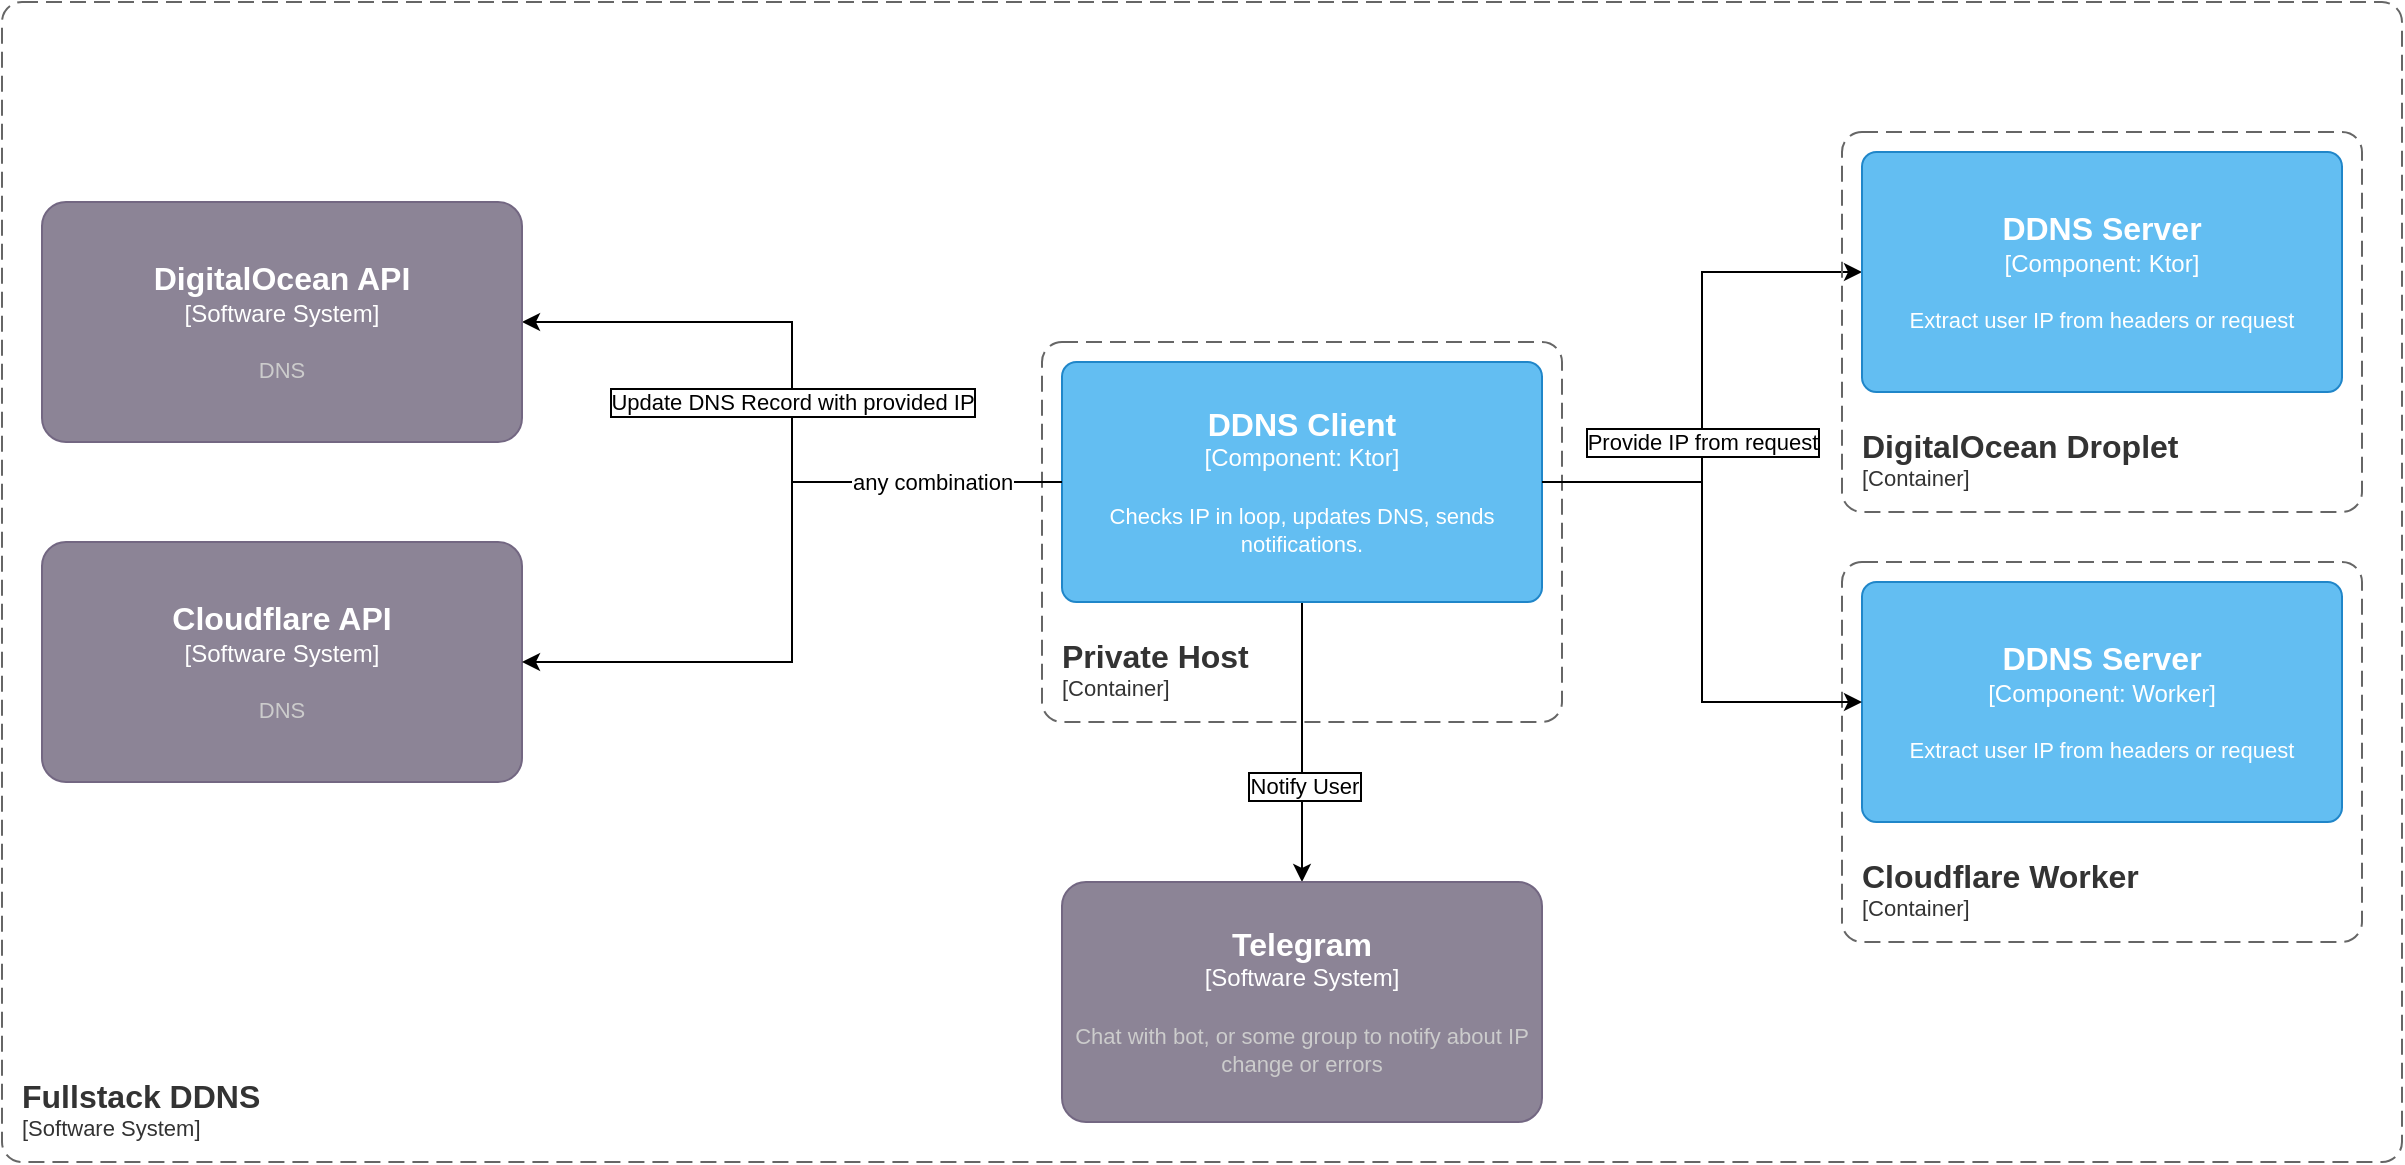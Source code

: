 <mxfile version="22.1.18" type="device">
  <diagram id="XXhqm3N4sLSxsxqlQ_4P" name="Fullstack DDNS">
    <mxGraphModel dx="2726" dy="1889" grid="1" gridSize="10" guides="1" tooltips="1" connect="1" arrows="1" fold="1" page="1" pageScale="1" pageWidth="850" pageHeight="1100" math="0" shadow="0">
      <root>
        <mxCell id="0" />
        <mxCell id="1" parent="0" />
        <object placeholders="1" c4Name="Fullstack DDNS" c4Type="SystemScopeBoundary" c4Application="Software System" label="&lt;font style=&quot;font-size: 16px&quot;&gt;&lt;b&gt;&lt;div style=&quot;text-align: left&quot;&gt;%c4Name%&lt;/div&gt;&lt;/b&gt;&lt;/font&gt;&lt;div style=&quot;text-align: left&quot;&gt;[%c4Application%]&lt;/div&gt;" id="aRCeFC3l4E_BS0T5X9hu-1">
          <mxCell style="rounded=1;fontSize=11;whiteSpace=wrap;html=1;dashed=1;arcSize=20;fillColor=none;strokeColor=#666666;fontColor=#333333;labelBackgroundColor=none;align=left;verticalAlign=bottom;labelBorderColor=none;spacingTop=0;spacing=10;dashPattern=8 4;metaEdit=1;rotatable=0;perimeter=rectanglePerimeter;noLabel=0;labelPadding=0;allowArrows=0;connectable=0;expand=0;recursiveResize=0;editable=1;pointerEvents=0;absoluteArcSize=1;points=[[0.25,0,0],[0.5,0,0],[0.75,0,0],[1,0.25,0],[1,0.5,0],[1,0.75,0],[0.75,1,0],[0.5,1,0],[0.25,1,0],[0,0.75,0],[0,0.5,0],[0,0.25,0]];" parent="1" vertex="1">
            <mxGeometry width="1200" height="580" as="geometry" />
          </mxCell>
        </object>
        <mxCell id="aRCeFC3l4E_BS0T5X9hu-8" value="Provide IP from request" style="edgeStyle=orthogonalEdgeStyle;rounded=0;orthogonalLoop=1;jettySize=auto;html=1;exitX=1;exitY=0.5;exitDx=0;exitDy=0;exitPerimeter=0;entryX=0;entryY=0.5;entryDx=0;entryDy=0;entryPerimeter=0;labelBorderColor=default;" parent="1" source="aRCeFC3l4E_BS0T5X9hu-6" target="aRCeFC3l4E_BS0T5X9hu-4" edge="1">
          <mxGeometry x="-0.245" relative="1" as="geometry">
            <mxPoint as="offset" />
          </mxGeometry>
        </mxCell>
        <mxCell id="aRCeFC3l4E_BS0T5X9hu-9" value="Update DNS Record with provided IP" style="edgeStyle=orthogonalEdgeStyle;rounded=0;orthogonalLoop=1;jettySize=auto;html=1;exitX=0;exitY=0.5;exitDx=0;exitDy=0;exitPerimeter=0;entryX=1;entryY=0.5;entryDx=0;entryDy=0;entryPerimeter=0;labelBorderColor=default;" parent="1" source="aRCeFC3l4E_BS0T5X9hu-6" target="aRCeFC3l4E_BS0T5X9hu-7" edge="1">
          <mxGeometry relative="1" as="geometry">
            <mxPoint as="offset" />
          </mxGeometry>
        </mxCell>
        <mxCell id="aRCeFC3l4E_BS0T5X9hu-11" value="Notify User" style="edgeStyle=orthogonalEdgeStyle;rounded=0;orthogonalLoop=1;jettySize=auto;html=1;exitX=0.5;exitY=1;exitDx=0;exitDy=0;exitPerimeter=0;entryX=0.5;entryY=0;entryDx=0;entryDy=0;entryPerimeter=0;labelBorderColor=default;" parent="1" source="aRCeFC3l4E_BS0T5X9hu-6" target="aRCeFC3l4E_BS0T5X9hu-10" edge="1">
          <mxGeometry x="0.314" relative="1" as="geometry">
            <mxPoint x="1" as="offset" />
          </mxGeometry>
        </mxCell>
        <object placeholders="1" c4Name="DigitalOcean API" c4Type="Software System" c4Description="DNS" label="&lt;font style=&quot;font-size: 16px&quot;&gt;&lt;b&gt;%c4Name%&lt;/b&gt;&lt;/font&gt;&lt;div&gt;[%c4Type%]&lt;/div&gt;&lt;br&gt;&lt;div&gt;&lt;font style=&quot;font-size: 11px&quot;&gt;&lt;font color=&quot;#cccccc&quot;&gt;%c4Description%&lt;/font&gt;&lt;/div&gt;" id="aRCeFC3l4E_BS0T5X9hu-7">
          <mxCell style="rounded=1;whiteSpace=wrap;html=1;labelBackgroundColor=none;fillColor=#8C8496;fontColor=#ffffff;align=center;arcSize=10;strokeColor=#736782;metaEdit=1;resizable=0;points=[[0.25,0,0],[0.5,0,0],[0.75,0,0],[1,0.25,0],[1,0.5,0],[1,0.75,0],[0.75,1,0],[0.5,1,0],[0.25,1,0],[0,0.75,0],[0,0.5,0],[0,0.25,0]];labelBorderColor=none;" parent="1" vertex="1">
            <mxGeometry x="20" y="100" width="240" height="120" as="geometry" />
          </mxCell>
        </object>
        <object placeholders="1" c4Name="Telegram" c4Type="Software System" c4Description="Chat with bot, or some group to notify about IP change or errors" label="&lt;font style=&quot;font-size: 16px&quot;&gt;&lt;b&gt;%c4Name%&lt;/b&gt;&lt;/font&gt;&lt;div&gt;[%c4Type%]&lt;/div&gt;&lt;br&gt;&lt;div&gt;&lt;font style=&quot;font-size: 11px&quot;&gt;&lt;font color=&quot;#cccccc&quot;&gt;%c4Description%&lt;/font&gt;&lt;/div&gt;" id="aRCeFC3l4E_BS0T5X9hu-10">
          <mxCell style="rounded=1;whiteSpace=wrap;html=1;labelBackgroundColor=none;fillColor=#8C8496;fontColor=#ffffff;align=center;arcSize=10;strokeColor=#736782;metaEdit=1;resizable=0;points=[[0.25,0,0],[0.5,0,0],[0.75,0,0],[1,0.25,0],[1,0.5,0],[1,0.75,0],[0.75,1,0],[0.5,1,0],[0.25,1,0],[0,0.75,0],[0,0.5,0],[0,0.25,0]];labelBorderColor=none;" parent="1" vertex="1">
            <mxGeometry x="530" y="440" width="240" height="120" as="geometry" />
          </mxCell>
        </object>
        <object placeholders="1" c4Name="Cloudflare API" c4Type="Software System" c4Description="DNS" label="&lt;font style=&quot;font-size: 16px&quot;&gt;&lt;b&gt;%c4Name%&lt;/b&gt;&lt;/font&gt;&lt;div&gt;[%c4Type%]&lt;/div&gt;&lt;br&gt;&lt;div&gt;&lt;font style=&quot;font-size: 11px&quot;&gt;&lt;font color=&quot;#cccccc&quot;&gt;%c4Description%&lt;/font&gt;&lt;/div&gt;" id="MDJdwFk_CpQH5ZuceJtA-1">
          <mxCell style="rounded=1;whiteSpace=wrap;html=1;labelBackgroundColor=none;fillColor=#8C8496;fontColor=#ffffff;align=center;arcSize=10;strokeColor=#736782;metaEdit=1;resizable=0;points=[[0.25,0,0],[0.5,0,0],[0.75,0,0],[1,0.25,0],[1,0.5,0],[1,0.75,0],[0.75,1,0],[0.5,1,0],[0.25,1,0],[0,0.75,0],[0,0.5,0],[0,0.25,0]];labelBorderColor=none;" vertex="1" parent="1">
            <mxGeometry x="20" y="270" width="240" height="120" as="geometry" />
          </mxCell>
        </object>
        <mxCell id="MDJdwFk_CpQH5ZuceJtA-4" value="" style="group" vertex="1" connectable="0" parent="1">
          <mxGeometry x="520" y="170" width="260" height="190" as="geometry" />
        </mxCell>
        <object placeholders="1" c4Name="Private Host" c4Type="ContainerScopeBoundary" c4Application="Container" label="&lt;font style=&quot;font-size: 16px&quot;&gt;&lt;b&gt;&lt;div style=&quot;text-align: left&quot;&gt;%c4Name%&lt;/div&gt;&lt;/b&gt;&lt;/font&gt;&lt;div style=&quot;text-align: left&quot;&gt;[%c4Application%]&lt;/div&gt;" id="aRCeFC3l4E_BS0T5X9hu-5">
          <mxCell style="rounded=1;fontSize=11;whiteSpace=wrap;html=1;dashed=1;arcSize=20;fillColor=none;strokeColor=#666666;fontColor=#333333;labelBackgroundColor=none;align=left;verticalAlign=bottom;labelBorderColor=none;spacingTop=0;spacing=10;dashPattern=8 4;metaEdit=1;rotatable=0;perimeter=rectanglePerimeter;noLabel=0;labelPadding=0;allowArrows=0;connectable=0;expand=0;recursiveResize=0;editable=1;pointerEvents=0;absoluteArcSize=1;points=[[0.25,0,0],[0.5,0,0],[0.75,0,0],[1,0.25,0],[1,0.5,0],[1,0.75,0],[0.75,1,0],[0.5,1,0],[0.25,1,0],[0,0.75,0],[0,0.5,0],[0,0.25,0]];" parent="MDJdwFk_CpQH5ZuceJtA-4" vertex="1">
            <mxGeometry width="260" height="190" as="geometry" />
          </mxCell>
        </object>
        <object placeholders="1" c4Name="DDNS Client" c4Type="Component" c4Technology="Ktor" c4Description="Checks IP in loop, updates DNS, sends notifications. " label="&lt;font style=&quot;font-size: 16px&quot;&gt;&lt;b&gt;%c4Name%&lt;/b&gt;&lt;/font&gt;&lt;div&gt;[%c4Type%: %c4Technology%]&lt;/div&gt;&lt;br&gt;&lt;div&gt;&lt;font style=&quot;font-size: 11px&quot;&gt;%c4Description%&lt;/font&gt;&lt;/div&gt;" id="aRCeFC3l4E_BS0T5X9hu-6">
          <mxCell style="rounded=1;whiteSpace=wrap;html=1;labelBackgroundColor=none;fillColor=#63BEF2;fontColor=#ffffff;align=center;arcSize=6;strokeColor=#2086C9;metaEdit=1;resizable=0;points=[[0.25,0,0],[0.5,0,0],[0.75,0,0],[1,0.25,0],[1,0.5,0],[1,0.75,0],[0.75,1,0],[0.5,1,0],[0.25,1,0],[0,0.75,0],[0,0.5,0],[0,0.25,0]];labelBorderColor=none;" parent="MDJdwFk_CpQH5ZuceJtA-4" vertex="1">
            <mxGeometry x="10" y="10" width="240" height="120" as="geometry" />
          </mxCell>
        </object>
        <mxCell id="MDJdwFk_CpQH5ZuceJtA-5" value="" style="group" vertex="1" connectable="0" parent="1">
          <mxGeometry x="920" y="65" width="260" height="190" as="geometry" />
        </mxCell>
        <object placeholders="1" c4Name="DigitalOcean Droplet" c4Type="ContainerScopeBoundary" c4Application="Container" label="&lt;font style=&quot;font-size: 16px&quot;&gt;&lt;b&gt;&lt;div style=&quot;text-align: left&quot;&gt;%c4Name%&lt;/div&gt;&lt;/b&gt;&lt;/font&gt;&lt;div style=&quot;text-align: left&quot;&gt;[%c4Application%]&lt;/div&gt;" id="aRCeFC3l4E_BS0T5X9hu-3">
          <mxCell style="rounded=1;fontSize=11;whiteSpace=wrap;html=1;dashed=1;arcSize=20;fillColor=none;strokeColor=#666666;fontColor=#333333;labelBackgroundColor=none;align=left;verticalAlign=bottom;labelBorderColor=none;spacingTop=0;spacing=10;dashPattern=8 4;metaEdit=1;rotatable=0;perimeter=rectanglePerimeter;noLabel=0;labelPadding=0;allowArrows=0;connectable=0;expand=0;recursiveResize=0;editable=1;pointerEvents=0;absoluteArcSize=1;points=[[0.25,0,0],[0.5,0,0],[0.75,0,0],[1,0.25,0],[1,0.5,0],[1,0.75,0],[0.75,1,0],[0.5,1,0],[0.25,1,0],[0,0.75,0],[0,0.5,0],[0,0.25,0]];" parent="MDJdwFk_CpQH5ZuceJtA-5" vertex="1">
            <mxGeometry width="260" height="190" as="geometry" />
          </mxCell>
        </object>
        <object placeholders="1" c4Name="DDNS Server" c4Type="Component" c4Technology="Ktor" c4Description="Extract user IP from headers or request" label="&lt;font style=&quot;font-size: 16px&quot;&gt;&lt;b&gt;%c4Name%&lt;/b&gt;&lt;/font&gt;&lt;div&gt;[%c4Type%: %c4Technology%]&lt;/div&gt;&lt;br&gt;&lt;div&gt;&lt;font style=&quot;font-size: 11px&quot;&gt;%c4Description%&lt;/font&gt;&lt;/div&gt;" id="aRCeFC3l4E_BS0T5X9hu-4">
          <mxCell style="rounded=1;whiteSpace=wrap;html=1;labelBackgroundColor=none;fillColor=#63BEF2;fontColor=#ffffff;align=center;arcSize=6;strokeColor=#2086C9;metaEdit=1;resizable=0;points=[[0.25,0,0],[0.5,0,0],[0.75,0,0],[1,0.25,0],[1,0.5,0],[1,0.75,0],[0.75,1,0],[0.5,1,0],[0.25,1,0],[0,0.75,0],[0,0.5,0],[0,0.25,0]];labelBorderColor=none;" parent="MDJdwFk_CpQH5ZuceJtA-5" vertex="1">
            <mxGeometry x="10" y="10" width="240" height="120" as="geometry" />
          </mxCell>
        </object>
        <mxCell id="MDJdwFk_CpQH5ZuceJtA-6" style="edgeStyle=orthogonalEdgeStyle;rounded=0;orthogonalLoop=1;jettySize=auto;html=1;entryX=1;entryY=0.5;entryDx=0;entryDy=0;entryPerimeter=0;" edge="1" parent="1" source="aRCeFC3l4E_BS0T5X9hu-6" target="MDJdwFk_CpQH5ZuceJtA-1">
          <mxGeometry relative="1" as="geometry" />
        </mxCell>
        <mxCell id="MDJdwFk_CpQH5ZuceJtA-7" value="any combination" style="edgeLabel;html=1;align=center;verticalAlign=middle;resizable=0;points=[];" vertex="1" connectable="0" parent="MDJdwFk_CpQH5ZuceJtA-6">
          <mxGeometry x="-0.643" relative="1" as="geometry">
            <mxPoint x="-1" as="offset" />
          </mxGeometry>
        </mxCell>
        <mxCell id="MDJdwFk_CpQH5ZuceJtA-9" value="" style="group" vertex="1" connectable="0" parent="1">
          <mxGeometry x="920" y="280" width="260" height="190" as="geometry" />
        </mxCell>
        <object placeholders="1" c4Name="Cloudflare Worker" c4Type="ContainerScopeBoundary" c4Application="Container" label="&lt;font style=&quot;font-size: 16px&quot;&gt;&lt;b&gt;&lt;div style=&quot;text-align: left&quot;&gt;%c4Name%&lt;/div&gt;&lt;/b&gt;&lt;/font&gt;&lt;div style=&quot;text-align: left&quot;&gt;[%c4Application%]&lt;/div&gt;" id="MDJdwFk_CpQH5ZuceJtA-10">
          <mxCell style="rounded=1;fontSize=11;whiteSpace=wrap;html=1;dashed=1;arcSize=20;fillColor=none;strokeColor=#666666;fontColor=#333333;labelBackgroundColor=none;align=left;verticalAlign=bottom;labelBorderColor=none;spacingTop=0;spacing=10;dashPattern=8 4;metaEdit=1;rotatable=0;perimeter=rectanglePerimeter;noLabel=0;labelPadding=0;allowArrows=0;connectable=0;expand=0;recursiveResize=0;editable=1;pointerEvents=0;absoluteArcSize=1;points=[[0.25,0,0],[0.5,0,0],[0.75,0,0],[1,0.25,0],[1,0.5,0],[1,0.75,0],[0.75,1,0],[0.5,1,0],[0.25,1,0],[0,0.75,0],[0,0.5,0],[0,0.25,0]];" vertex="1" parent="MDJdwFk_CpQH5ZuceJtA-9">
            <mxGeometry width="260" height="190" as="geometry" />
          </mxCell>
        </object>
        <object placeholders="1" c4Name="DDNS Server" c4Type="Component" c4Technology="Worker" c4Description="Extract user IP from headers or request" label="&lt;font style=&quot;font-size: 16px&quot;&gt;&lt;b&gt;%c4Name%&lt;/b&gt;&lt;/font&gt;&lt;div&gt;[%c4Type%: %c4Technology%]&lt;/div&gt;&lt;br&gt;&lt;div&gt;&lt;font style=&quot;font-size: 11px&quot;&gt;%c4Description%&lt;/font&gt;&lt;/div&gt;" id="MDJdwFk_CpQH5ZuceJtA-11">
          <mxCell style="rounded=1;whiteSpace=wrap;html=1;labelBackgroundColor=none;fillColor=#63BEF2;fontColor=#ffffff;align=center;arcSize=6;strokeColor=#2086C9;metaEdit=1;resizable=0;points=[[0.25,0,0],[0.5,0,0],[0.75,0,0],[1,0.25,0],[1,0.5,0],[1,0.75,0],[0.75,1,0],[0.5,1,0],[0.25,1,0],[0,0.75,0],[0,0.5,0],[0,0.25,0]];labelBorderColor=none;" vertex="1" parent="MDJdwFk_CpQH5ZuceJtA-9">
            <mxGeometry x="10" y="10" width="240" height="120" as="geometry" />
          </mxCell>
        </object>
        <mxCell id="MDJdwFk_CpQH5ZuceJtA-12" style="edgeStyle=orthogonalEdgeStyle;rounded=0;orthogonalLoop=1;jettySize=auto;html=1;" edge="1" parent="1" source="aRCeFC3l4E_BS0T5X9hu-6" target="MDJdwFk_CpQH5ZuceJtA-11">
          <mxGeometry relative="1" as="geometry" />
        </mxCell>
      </root>
    </mxGraphModel>
  </diagram>
</mxfile>
